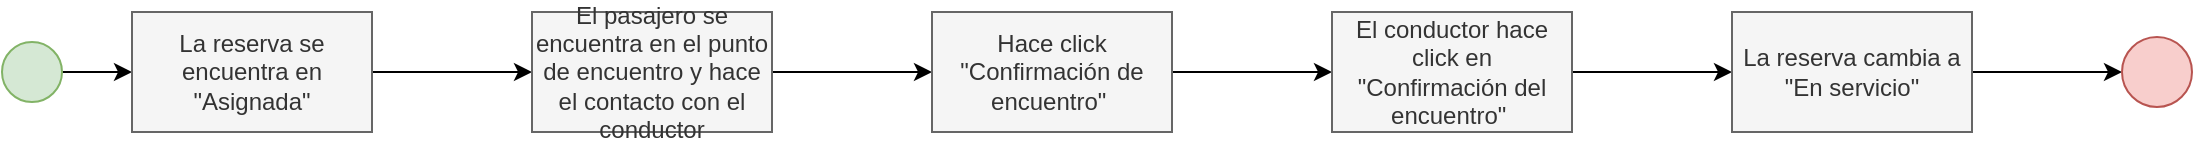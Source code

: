 <mxfile version="24.7.17">
  <diagram name="Página-1" id="rdsCg-M-_OJxKA384Iji">
    <mxGraphModel grid="1" page="1" gridSize="10" guides="1" tooltips="1" connect="1" arrows="1" fold="1" pageScale="1" pageWidth="827" pageHeight="1169" math="0" shadow="0">
      <root>
        <mxCell id="0" />
        <mxCell id="1" parent="0" />
        <mxCell id="IhQqYh6V4psf2OxPvBnz-3" value="" style="edgeStyle=orthogonalEdgeStyle;rounded=0;orthogonalLoop=1;jettySize=auto;html=1;" edge="1" parent="1" source="IhQqYh6V4psf2OxPvBnz-1" target="IhQqYh6V4psf2OxPvBnz-2">
          <mxGeometry relative="1" as="geometry" />
        </mxCell>
        <mxCell id="IhQqYh6V4psf2OxPvBnz-1" value="" style="ellipse;whiteSpace=wrap;html=1;aspect=fixed;fillColor=#d5e8d4;strokeColor=#82b366;" vertex="1" parent="1">
          <mxGeometry x="50" y="210" width="30" height="30" as="geometry" />
        </mxCell>
        <mxCell id="IhQqYh6V4psf2OxPvBnz-5" value="" style="edgeStyle=orthogonalEdgeStyle;rounded=0;orthogonalLoop=1;jettySize=auto;html=1;" edge="1" parent="1" source="IhQqYh6V4psf2OxPvBnz-2" target="IhQqYh6V4psf2OxPvBnz-4">
          <mxGeometry relative="1" as="geometry" />
        </mxCell>
        <mxCell id="IhQqYh6V4psf2OxPvBnz-2" value="La reserva se encuentra en &quot;Asignada&quot;" style="whiteSpace=wrap;html=1;fillColor=#f5f5f5;strokeColor=#666666;fontColor=#333333;" vertex="1" parent="1">
          <mxGeometry x="115" y="195" width="120" height="60" as="geometry" />
        </mxCell>
        <mxCell id="IhQqYh6V4psf2OxPvBnz-7" value="" style="edgeStyle=orthogonalEdgeStyle;rounded=0;orthogonalLoop=1;jettySize=auto;html=1;" edge="1" parent="1" source="IhQqYh6V4psf2OxPvBnz-4" target="IhQqYh6V4psf2OxPvBnz-6">
          <mxGeometry relative="1" as="geometry" />
        </mxCell>
        <mxCell id="IhQqYh6V4psf2OxPvBnz-4" value="El pasajero se encuentra en el punto de encuentro y hace el contacto con el conductor" style="whiteSpace=wrap;html=1;fillColor=#f5f5f5;strokeColor=#666666;fontColor=#333333;" vertex="1" parent="1">
          <mxGeometry x="315" y="195" width="120" height="60" as="geometry" />
        </mxCell>
        <mxCell id="IhQqYh6V4psf2OxPvBnz-9" value="" style="edgeStyle=orthogonalEdgeStyle;rounded=0;orthogonalLoop=1;jettySize=auto;html=1;" edge="1" parent="1" source="IhQqYh6V4psf2OxPvBnz-6" target="IhQqYh6V4psf2OxPvBnz-8">
          <mxGeometry relative="1" as="geometry" />
        </mxCell>
        <mxCell id="IhQqYh6V4psf2OxPvBnz-6" value="Hace click &quot;Confirmación de encuentro&quot;&amp;nbsp;" style="whiteSpace=wrap;html=1;fillColor=#f5f5f5;strokeColor=#666666;fontColor=#333333;" vertex="1" parent="1">
          <mxGeometry x="515" y="195" width="120" height="60" as="geometry" />
        </mxCell>
        <mxCell id="IhQqYh6V4psf2OxPvBnz-11" value="" style="edgeStyle=orthogonalEdgeStyle;rounded=0;orthogonalLoop=1;jettySize=auto;html=1;" edge="1" parent="1" source="IhQqYh6V4psf2OxPvBnz-8" target="IhQqYh6V4psf2OxPvBnz-10">
          <mxGeometry relative="1" as="geometry" />
        </mxCell>
        <mxCell id="IhQqYh6V4psf2OxPvBnz-8" value="El conductor hace click en &quot;Confirmación del encuentro&quot;&amp;nbsp;" style="whiteSpace=wrap;html=1;fillColor=#f5f5f5;strokeColor=#666666;fontColor=#333333;" vertex="1" parent="1">
          <mxGeometry x="715" y="195" width="120" height="60" as="geometry" />
        </mxCell>
        <mxCell id="tszXRTOOIHhWSwNtoT1h-2" value="" style="edgeStyle=orthogonalEdgeStyle;rounded=0;orthogonalLoop=1;jettySize=auto;html=1;" edge="1" parent="1" source="IhQqYh6V4psf2OxPvBnz-10" target="tszXRTOOIHhWSwNtoT1h-1">
          <mxGeometry relative="1" as="geometry" />
        </mxCell>
        <mxCell id="IhQqYh6V4psf2OxPvBnz-10" value="La reserva cambia a &quot;En servicio&quot;" style="whiteSpace=wrap;html=1;fillColor=#f5f5f5;strokeColor=#666666;fontColor=#333333;" vertex="1" parent="1">
          <mxGeometry x="915" y="195" width="120" height="60" as="geometry" />
        </mxCell>
        <mxCell id="tszXRTOOIHhWSwNtoT1h-1" value="" style="ellipse;whiteSpace=wrap;html=1;fillColor=#f8cecc;strokeColor=#b85450;" vertex="1" parent="1">
          <mxGeometry x="1110" y="207.5" width="35" height="35" as="geometry" />
        </mxCell>
      </root>
    </mxGraphModel>
  </diagram>
</mxfile>
